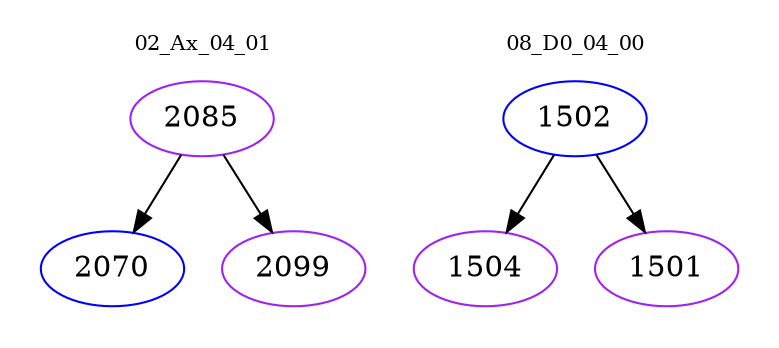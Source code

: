 digraph{
subgraph cluster_0 {
color = white
label = "02_Ax_04_01";
fontsize=10;
T0_2085 [label="2085", color="purple"]
T0_2085 -> T0_2070 [color="black"]
T0_2070 [label="2070", color="blue"]
T0_2085 -> T0_2099 [color="black"]
T0_2099 [label="2099", color="purple"]
}
subgraph cluster_1 {
color = white
label = "08_D0_04_00";
fontsize=10;
T1_1502 [label="1502", color="blue"]
T1_1502 -> T1_1504 [color="black"]
T1_1504 [label="1504", color="purple"]
T1_1502 -> T1_1501 [color="black"]
T1_1501 [label="1501", color="purple"]
}
}
